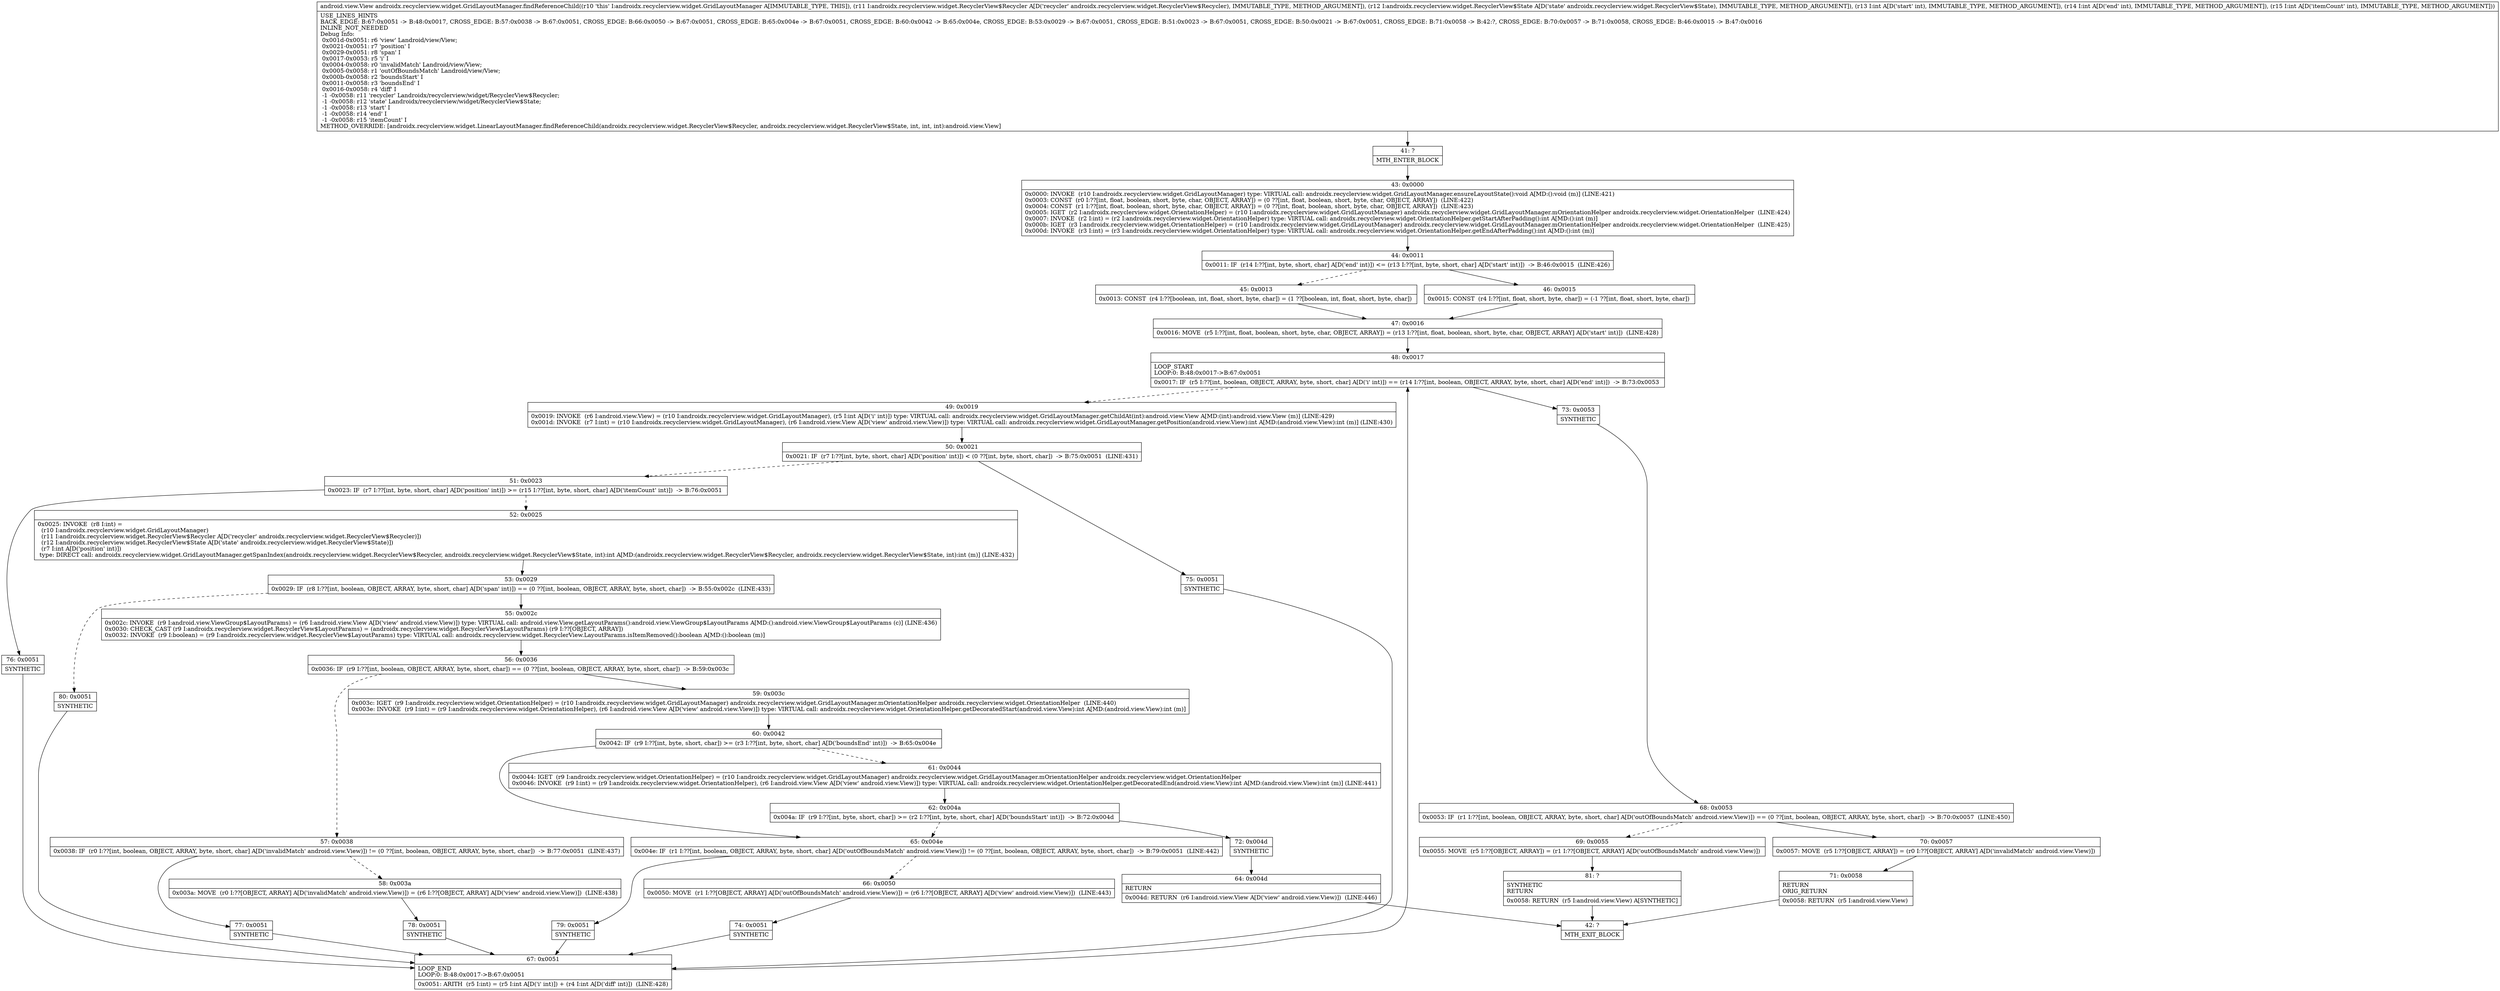 digraph "CFG forandroidx.recyclerview.widget.GridLayoutManager.findReferenceChild(Landroidx\/recyclerview\/widget\/RecyclerView$Recycler;Landroidx\/recyclerview\/widget\/RecyclerView$State;III)Landroid\/view\/View;" {
Node_41 [shape=record,label="{41\:\ ?|MTH_ENTER_BLOCK\l}"];
Node_43 [shape=record,label="{43\:\ 0x0000|0x0000: INVOKE  (r10 I:androidx.recyclerview.widget.GridLayoutManager) type: VIRTUAL call: androidx.recyclerview.widget.GridLayoutManager.ensureLayoutState():void A[MD:():void (m)] (LINE:421)\l0x0003: CONST  (r0 I:??[int, float, boolean, short, byte, char, OBJECT, ARRAY]) = (0 ??[int, float, boolean, short, byte, char, OBJECT, ARRAY])  (LINE:422)\l0x0004: CONST  (r1 I:??[int, float, boolean, short, byte, char, OBJECT, ARRAY]) = (0 ??[int, float, boolean, short, byte, char, OBJECT, ARRAY])  (LINE:423)\l0x0005: IGET  (r2 I:androidx.recyclerview.widget.OrientationHelper) = (r10 I:androidx.recyclerview.widget.GridLayoutManager) androidx.recyclerview.widget.GridLayoutManager.mOrientationHelper androidx.recyclerview.widget.OrientationHelper  (LINE:424)\l0x0007: INVOKE  (r2 I:int) = (r2 I:androidx.recyclerview.widget.OrientationHelper) type: VIRTUAL call: androidx.recyclerview.widget.OrientationHelper.getStartAfterPadding():int A[MD:():int (m)]\l0x000b: IGET  (r3 I:androidx.recyclerview.widget.OrientationHelper) = (r10 I:androidx.recyclerview.widget.GridLayoutManager) androidx.recyclerview.widget.GridLayoutManager.mOrientationHelper androidx.recyclerview.widget.OrientationHelper  (LINE:425)\l0x000d: INVOKE  (r3 I:int) = (r3 I:androidx.recyclerview.widget.OrientationHelper) type: VIRTUAL call: androidx.recyclerview.widget.OrientationHelper.getEndAfterPadding():int A[MD:():int (m)]\l}"];
Node_44 [shape=record,label="{44\:\ 0x0011|0x0011: IF  (r14 I:??[int, byte, short, char] A[D('end' int)]) \<= (r13 I:??[int, byte, short, char] A[D('start' int)])  \-\> B:46:0x0015  (LINE:426)\l}"];
Node_45 [shape=record,label="{45\:\ 0x0013|0x0013: CONST  (r4 I:??[boolean, int, float, short, byte, char]) = (1 ??[boolean, int, float, short, byte, char]) \l}"];
Node_47 [shape=record,label="{47\:\ 0x0016|0x0016: MOVE  (r5 I:??[int, float, boolean, short, byte, char, OBJECT, ARRAY]) = (r13 I:??[int, float, boolean, short, byte, char, OBJECT, ARRAY] A[D('start' int)])  (LINE:428)\l}"];
Node_48 [shape=record,label="{48\:\ 0x0017|LOOP_START\lLOOP:0: B:48:0x0017\-\>B:67:0x0051\l|0x0017: IF  (r5 I:??[int, boolean, OBJECT, ARRAY, byte, short, char] A[D('i' int)]) == (r14 I:??[int, boolean, OBJECT, ARRAY, byte, short, char] A[D('end' int)])  \-\> B:73:0x0053 \l}"];
Node_49 [shape=record,label="{49\:\ 0x0019|0x0019: INVOKE  (r6 I:android.view.View) = (r10 I:androidx.recyclerview.widget.GridLayoutManager), (r5 I:int A[D('i' int)]) type: VIRTUAL call: androidx.recyclerview.widget.GridLayoutManager.getChildAt(int):android.view.View A[MD:(int):android.view.View (m)] (LINE:429)\l0x001d: INVOKE  (r7 I:int) = (r10 I:androidx.recyclerview.widget.GridLayoutManager), (r6 I:android.view.View A[D('view' android.view.View)]) type: VIRTUAL call: androidx.recyclerview.widget.GridLayoutManager.getPosition(android.view.View):int A[MD:(android.view.View):int (m)] (LINE:430)\l}"];
Node_50 [shape=record,label="{50\:\ 0x0021|0x0021: IF  (r7 I:??[int, byte, short, char] A[D('position' int)]) \< (0 ??[int, byte, short, char])  \-\> B:75:0x0051  (LINE:431)\l}"];
Node_51 [shape=record,label="{51\:\ 0x0023|0x0023: IF  (r7 I:??[int, byte, short, char] A[D('position' int)]) \>= (r15 I:??[int, byte, short, char] A[D('itemCount' int)])  \-\> B:76:0x0051 \l}"];
Node_52 [shape=record,label="{52\:\ 0x0025|0x0025: INVOKE  (r8 I:int) = \l  (r10 I:androidx.recyclerview.widget.GridLayoutManager)\l  (r11 I:androidx.recyclerview.widget.RecyclerView$Recycler A[D('recycler' androidx.recyclerview.widget.RecyclerView$Recycler)])\l  (r12 I:androidx.recyclerview.widget.RecyclerView$State A[D('state' androidx.recyclerview.widget.RecyclerView$State)])\l  (r7 I:int A[D('position' int)])\l type: DIRECT call: androidx.recyclerview.widget.GridLayoutManager.getSpanIndex(androidx.recyclerview.widget.RecyclerView$Recycler, androidx.recyclerview.widget.RecyclerView$State, int):int A[MD:(androidx.recyclerview.widget.RecyclerView$Recycler, androidx.recyclerview.widget.RecyclerView$State, int):int (m)] (LINE:432)\l}"];
Node_53 [shape=record,label="{53\:\ 0x0029|0x0029: IF  (r8 I:??[int, boolean, OBJECT, ARRAY, byte, short, char] A[D('span' int)]) == (0 ??[int, boolean, OBJECT, ARRAY, byte, short, char])  \-\> B:55:0x002c  (LINE:433)\l}"];
Node_55 [shape=record,label="{55\:\ 0x002c|0x002c: INVOKE  (r9 I:android.view.ViewGroup$LayoutParams) = (r6 I:android.view.View A[D('view' android.view.View)]) type: VIRTUAL call: android.view.View.getLayoutParams():android.view.ViewGroup$LayoutParams A[MD:():android.view.ViewGroup$LayoutParams (c)] (LINE:436)\l0x0030: CHECK_CAST (r9 I:androidx.recyclerview.widget.RecyclerView$LayoutParams) = (androidx.recyclerview.widget.RecyclerView$LayoutParams) (r9 I:??[OBJECT, ARRAY]) \l0x0032: INVOKE  (r9 I:boolean) = (r9 I:androidx.recyclerview.widget.RecyclerView$LayoutParams) type: VIRTUAL call: androidx.recyclerview.widget.RecyclerView.LayoutParams.isItemRemoved():boolean A[MD:():boolean (m)]\l}"];
Node_56 [shape=record,label="{56\:\ 0x0036|0x0036: IF  (r9 I:??[int, boolean, OBJECT, ARRAY, byte, short, char]) == (0 ??[int, boolean, OBJECT, ARRAY, byte, short, char])  \-\> B:59:0x003c \l}"];
Node_57 [shape=record,label="{57\:\ 0x0038|0x0038: IF  (r0 I:??[int, boolean, OBJECT, ARRAY, byte, short, char] A[D('invalidMatch' android.view.View)]) != (0 ??[int, boolean, OBJECT, ARRAY, byte, short, char])  \-\> B:77:0x0051  (LINE:437)\l}"];
Node_58 [shape=record,label="{58\:\ 0x003a|0x003a: MOVE  (r0 I:??[OBJECT, ARRAY] A[D('invalidMatch' android.view.View)]) = (r6 I:??[OBJECT, ARRAY] A[D('view' android.view.View)])  (LINE:438)\l}"];
Node_78 [shape=record,label="{78\:\ 0x0051|SYNTHETIC\l}"];
Node_67 [shape=record,label="{67\:\ 0x0051|LOOP_END\lLOOP:0: B:48:0x0017\-\>B:67:0x0051\l|0x0051: ARITH  (r5 I:int) = (r5 I:int A[D('i' int)]) + (r4 I:int A[D('diff' int)])  (LINE:428)\l}"];
Node_77 [shape=record,label="{77\:\ 0x0051|SYNTHETIC\l}"];
Node_59 [shape=record,label="{59\:\ 0x003c|0x003c: IGET  (r9 I:androidx.recyclerview.widget.OrientationHelper) = (r10 I:androidx.recyclerview.widget.GridLayoutManager) androidx.recyclerview.widget.GridLayoutManager.mOrientationHelper androidx.recyclerview.widget.OrientationHelper  (LINE:440)\l0x003e: INVOKE  (r9 I:int) = (r9 I:androidx.recyclerview.widget.OrientationHelper), (r6 I:android.view.View A[D('view' android.view.View)]) type: VIRTUAL call: androidx.recyclerview.widget.OrientationHelper.getDecoratedStart(android.view.View):int A[MD:(android.view.View):int (m)]\l}"];
Node_60 [shape=record,label="{60\:\ 0x0042|0x0042: IF  (r9 I:??[int, byte, short, char]) \>= (r3 I:??[int, byte, short, char] A[D('boundsEnd' int)])  \-\> B:65:0x004e \l}"];
Node_61 [shape=record,label="{61\:\ 0x0044|0x0044: IGET  (r9 I:androidx.recyclerview.widget.OrientationHelper) = (r10 I:androidx.recyclerview.widget.GridLayoutManager) androidx.recyclerview.widget.GridLayoutManager.mOrientationHelper androidx.recyclerview.widget.OrientationHelper \l0x0046: INVOKE  (r9 I:int) = (r9 I:androidx.recyclerview.widget.OrientationHelper), (r6 I:android.view.View A[D('view' android.view.View)]) type: VIRTUAL call: androidx.recyclerview.widget.OrientationHelper.getDecoratedEnd(android.view.View):int A[MD:(android.view.View):int (m)] (LINE:441)\l}"];
Node_62 [shape=record,label="{62\:\ 0x004a|0x004a: IF  (r9 I:??[int, byte, short, char]) \>= (r2 I:??[int, byte, short, char] A[D('boundsStart' int)])  \-\> B:72:0x004d \l}"];
Node_72 [shape=record,label="{72\:\ 0x004d|SYNTHETIC\l}"];
Node_64 [shape=record,label="{64\:\ 0x004d|RETURN\l|0x004d: RETURN  (r6 I:android.view.View A[D('view' android.view.View)])  (LINE:446)\l}"];
Node_42 [shape=record,label="{42\:\ ?|MTH_EXIT_BLOCK\l}"];
Node_65 [shape=record,label="{65\:\ 0x004e|0x004e: IF  (r1 I:??[int, boolean, OBJECT, ARRAY, byte, short, char] A[D('outOfBoundsMatch' android.view.View)]) != (0 ??[int, boolean, OBJECT, ARRAY, byte, short, char])  \-\> B:79:0x0051  (LINE:442)\l}"];
Node_66 [shape=record,label="{66\:\ 0x0050|0x0050: MOVE  (r1 I:??[OBJECT, ARRAY] A[D('outOfBoundsMatch' android.view.View)]) = (r6 I:??[OBJECT, ARRAY] A[D('view' android.view.View)])  (LINE:443)\l}"];
Node_74 [shape=record,label="{74\:\ 0x0051|SYNTHETIC\l}"];
Node_79 [shape=record,label="{79\:\ 0x0051|SYNTHETIC\l}"];
Node_80 [shape=record,label="{80\:\ 0x0051|SYNTHETIC\l}"];
Node_76 [shape=record,label="{76\:\ 0x0051|SYNTHETIC\l}"];
Node_75 [shape=record,label="{75\:\ 0x0051|SYNTHETIC\l}"];
Node_73 [shape=record,label="{73\:\ 0x0053|SYNTHETIC\l}"];
Node_68 [shape=record,label="{68\:\ 0x0053|0x0053: IF  (r1 I:??[int, boolean, OBJECT, ARRAY, byte, short, char] A[D('outOfBoundsMatch' android.view.View)]) == (0 ??[int, boolean, OBJECT, ARRAY, byte, short, char])  \-\> B:70:0x0057  (LINE:450)\l}"];
Node_69 [shape=record,label="{69\:\ 0x0055|0x0055: MOVE  (r5 I:??[OBJECT, ARRAY]) = (r1 I:??[OBJECT, ARRAY] A[D('outOfBoundsMatch' android.view.View)]) \l}"];
Node_81 [shape=record,label="{81\:\ ?|SYNTHETIC\lRETURN\l|0x0058: RETURN  (r5 I:android.view.View) A[SYNTHETIC]\l}"];
Node_70 [shape=record,label="{70\:\ 0x0057|0x0057: MOVE  (r5 I:??[OBJECT, ARRAY]) = (r0 I:??[OBJECT, ARRAY] A[D('invalidMatch' android.view.View)]) \l}"];
Node_71 [shape=record,label="{71\:\ 0x0058|RETURN\lORIG_RETURN\l|0x0058: RETURN  (r5 I:android.view.View) \l}"];
Node_46 [shape=record,label="{46\:\ 0x0015|0x0015: CONST  (r4 I:??[int, float, short, byte, char]) = (\-1 ??[int, float, short, byte, char]) \l}"];
MethodNode[shape=record,label="{android.view.View androidx.recyclerview.widget.GridLayoutManager.findReferenceChild((r10 'this' I:androidx.recyclerview.widget.GridLayoutManager A[IMMUTABLE_TYPE, THIS]), (r11 I:androidx.recyclerview.widget.RecyclerView$Recycler A[D('recycler' androidx.recyclerview.widget.RecyclerView$Recycler), IMMUTABLE_TYPE, METHOD_ARGUMENT]), (r12 I:androidx.recyclerview.widget.RecyclerView$State A[D('state' androidx.recyclerview.widget.RecyclerView$State), IMMUTABLE_TYPE, METHOD_ARGUMENT]), (r13 I:int A[D('start' int), IMMUTABLE_TYPE, METHOD_ARGUMENT]), (r14 I:int A[D('end' int), IMMUTABLE_TYPE, METHOD_ARGUMENT]), (r15 I:int A[D('itemCount' int), IMMUTABLE_TYPE, METHOD_ARGUMENT]))  | USE_LINES_HINTS\lBACK_EDGE: B:67:0x0051 \-\> B:48:0x0017, CROSS_EDGE: B:57:0x0038 \-\> B:67:0x0051, CROSS_EDGE: B:66:0x0050 \-\> B:67:0x0051, CROSS_EDGE: B:65:0x004e \-\> B:67:0x0051, CROSS_EDGE: B:60:0x0042 \-\> B:65:0x004e, CROSS_EDGE: B:53:0x0029 \-\> B:67:0x0051, CROSS_EDGE: B:51:0x0023 \-\> B:67:0x0051, CROSS_EDGE: B:50:0x0021 \-\> B:67:0x0051, CROSS_EDGE: B:71:0x0058 \-\> B:42:?, CROSS_EDGE: B:70:0x0057 \-\> B:71:0x0058, CROSS_EDGE: B:46:0x0015 \-\> B:47:0x0016\lINLINE_NOT_NEEDED\lDebug Info:\l  0x001d\-0x0051: r6 'view' Landroid\/view\/View;\l  0x0021\-0x0051: r7 'position' I\l  0x0029\-0x0051: r8 'span' I\l  0x0017\-0x0053: r5 'i' I\l  0x0004\-0x0058: r0 'invalidMatch' Landroid\/view\/View;\l  0x0005\-0x0058: r1 'outOfBoundsMatch' Landroid\/view\/View;\l  0x000b\-0x0058: r2 'boundsStart' I\l  0x0011\-0x0058: r3 'boundsEnd' I\l  0x0016\-0x0058: r4 'diff' I\l  \-1 \-0x0058: r11 'recycler' Landroidx\/recyclerview\/widget\/RecyclerView$Recycler;\l  \-1 \-0x0058: r12 'state' Landroidx\/recyclerview\/widget\/RecyclerView$State;\l  \-1 \-0x0058: r13 'start' I\l  \-1 \-0x0058: r14 'end' I\l  \-1 \-0x0058: r15 'itemCount' I\lMETHOD_OVERRIDE: [androidx.recyclerview.widget.LinearLayoutManager.findReferenceChild(androidx.recyclerview.widget.RecyclerView$Recycler, androidx.recyclerview.widget.RecyclerView$State, int, int, int):android.view.View]\l}"];
MethodNode -> Node_41;Node_41 -> Node_43;
Node_43 -> Node_44;
Node_44 -> Node_45[style=dashed];
Node_44 -> Node_46;
Node_45 -> Node_47;
Node_47 -> Node_48;
Node_48 -> Node_49[style=dashed];
Node_48 -> Node_73;
Node_49 -> Node_50;
Node_50 -> Node_51[style=dashed];
Node_50 -> Node_75;
Node_51 -> Node_52[style=dashed];
Node_51 -> Node_76;
Node_52 -> Node_53;
Node_53 -> Node_55;
Node_53 -> Node_80[style=dashed];
Node_55 -> Node_56;
Node_56 -> Node_57[style=dashed];
Node_56 -> Node_59;
Node_57 -> Node_58[style=dashed];
Node_57 -> Node_77;
Node_58 -> Node_78;
Node_78 -> Node_67;
Node_67 -> Node_48;
Node_77 -> Node_67;
Node_59 -> Node_60;
Node_60 -> Node_61[style=dashed];
Node_60 -> Node_65;
Node_61 -> Node_62;
Node_62 -> Node_65[style=dashed];
Node_62 -> Node_72;
Node_72 -> Node_64;
Node_64 -> Node_42;
Node_65 -> Node_66[style=dashed];
Node_65 -> Node_79;
Node_66 -> Node_74;
Node_74 -> Node_67;
Node_79 -> Node_67;
Node_80 -> Node_67;
Node_76 -> Node_67;
Node_75 -> Node_67;
Node_73 -> Node_68;
Node_68 -> Node_69[style=dashed];
Node_68 -> Node_70;
Node_69 -> Node_81;
Node_81 -> Node_42;
Node_70 -> Node_71;
Node_71 -> Node_42;
Node_46 -> Node_47;
}

